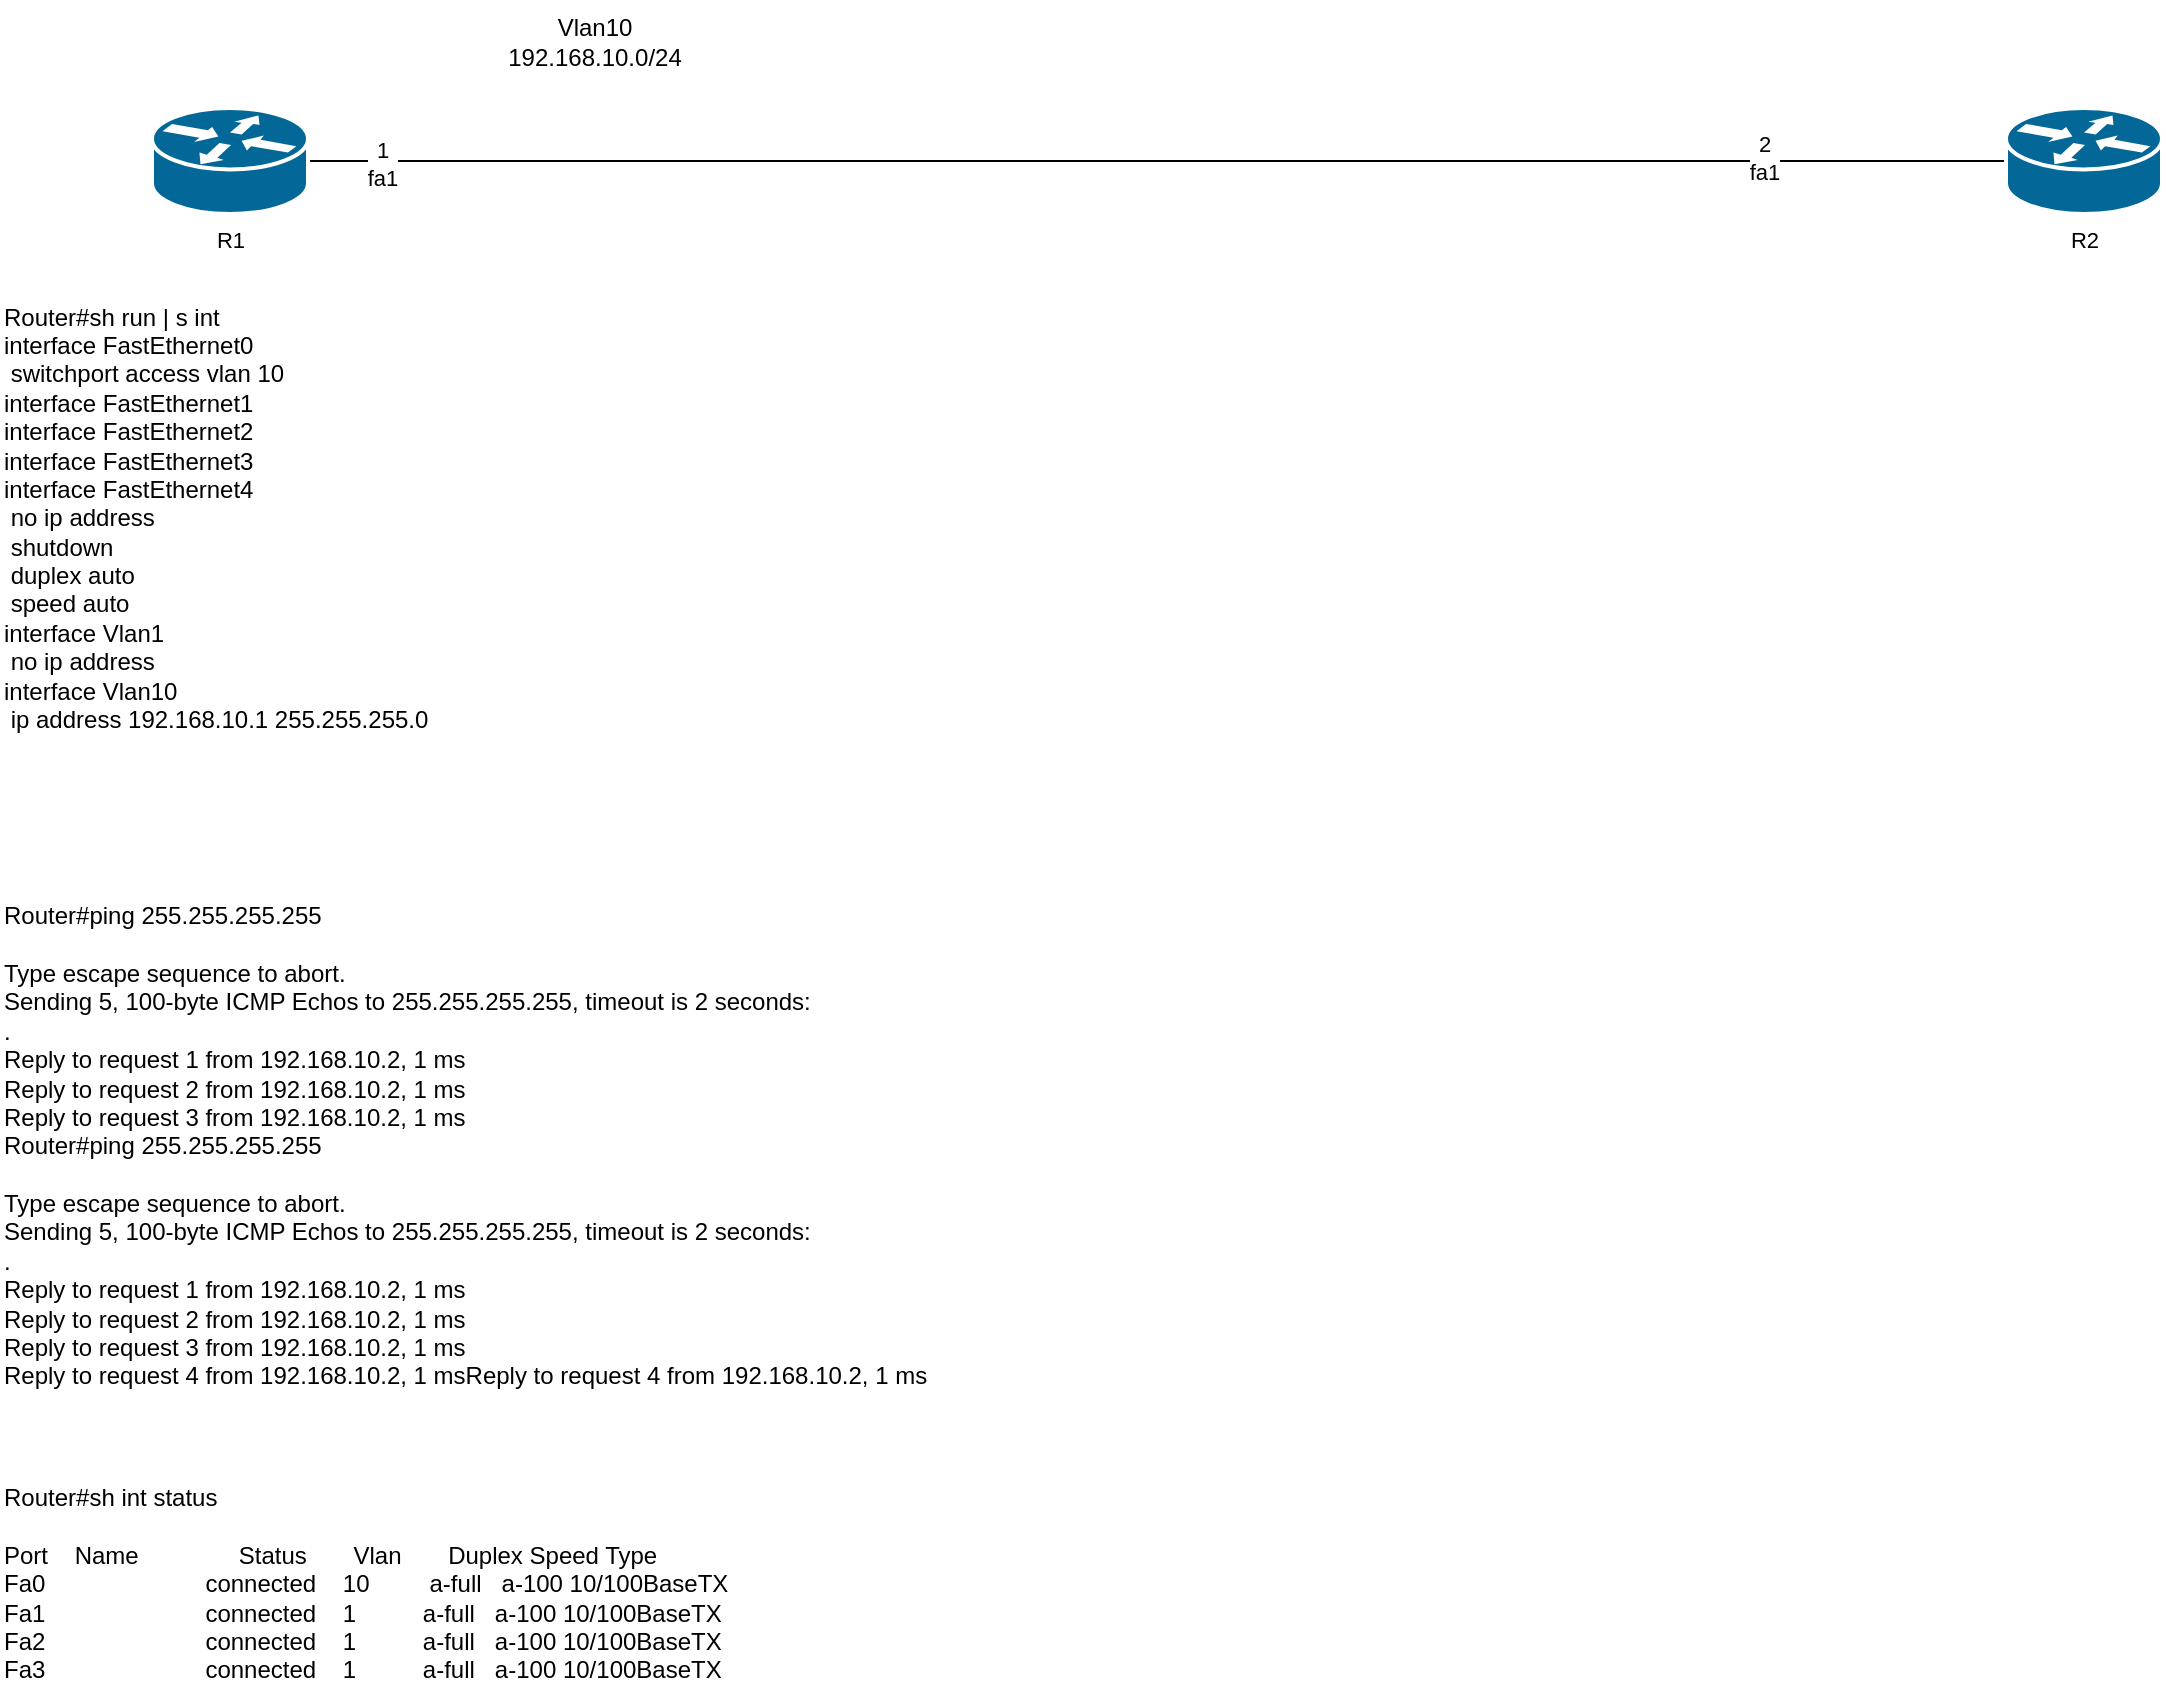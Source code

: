 <mxfile version="21.6.8" type="github">
  <diagram name="ページ1" id="yExcHWKLlnd8tCvUC9eo">
    <mxGraphModel dx="1914" dy="991" grid="0" gridSize="10" guides="1" tooltips="1" connect="1" arrows="1" fold="1" page="1" pageScale="1" pageWidth="827" pageHeight="1169" math="0" shadow="0">
      <root>
        <mxCell id="0" />
        <mxCell id="1" parent="0" />
        <mxCell id="5tt1Hlh8lrisDcBKcSsC-3" style="rounded=0;orthogonalLoop=1;jettySize=auto;html=1;exitX=1;exitY=0.5;exitDx=0;exitDy=0;exitPerimeter=0;endArrow=none;endFill=0;" parent="1" source="5tt1Hlh8lrisDcBKcSsC-1" target="5tt1Hlh8lrisDcBKcSsC-2" edge="1">
          <mxGeometry relative="1" as="geometry" />
        </mxCell>
        <mxCell id="5tt1Hlh8lrisDcBKcSsC-4" value="1&lt;br&gt;fa1" style="edgeLabel;html=1;align=center;verticalAlign=middle;resizable=0;points=[];" parent="5tt1Hlh8lrisDcBKcSsC-3" vertex="1" connectable="0">
          <mxGeometry x="-0.913" y="-1" relative="1" as="geometry">
            <mxPoint as="offset" />
          </mxGeometry>
        </mxCell>
        <mxCell id="5tt1Hlh8lrisDcBKcSsC-5" value="2&lt;br&gt;fa1" style="edgeLabel;html=1;align=center;verticalAlign=middle;resizable=0;points=[];" parent="5tt1Hlh8lrisDcBKcSsC-3" vertex="1" connectable="0">
          <mxGeometry x="0.666" y="-1" relative="1" as="geometry">
            <mxPoint x="21" y="-3" as="offset" />
          </mxGeometry>
        </mxCell>
        <mxCell id="5tt1Hlh8lrisDcBKcSsC-1" value="R1" style="shape=mxgraph.cisco.routers.router;sketch=0;html=1;pointerEvents=1;dashed=0;fillColor=#036897;strokeColor=#ffffff;strokeWidth=2;verticalLabelPosition=bottom;verticalAlign=top;align=center;outlineConnect=0;fontFamily=Helvetica;fontSize=11;fontColor=default;" parent="1" vertex="1">
          <mxGeometry x="178" y="61" width="78" height="53" as="geometry" />
        </mxCell>
        <mxCell id="5tt1Hlh8lrisDcBKcSsC-2" value="R2" style="shape=mxgraph.cisco.routers.router;sketch=0;html=1;pointerEvents=1;dashed=0;fillColor=#036897;strokeColor=#ffffff;strokeWidth=2;verticalLabelPosition=bottom;verticalAlign=top;align=center;outlineConnect=0;fontFamily=Helvetica;fontSize=11;fontColor=default;" parent="1" vertex="1">
          <mxGeometry x="1105" y="61" width="78" height="53" as="geometry" />
        </mxCell>
        <mxCell id="5tt1Hlh8lrisDcBKcSsC-6" value="Vlan10&lt;br&gt;192.168.10.0/24" style="text;html=1;align=center;verticalAlign=middle;resizable=0;points=[];autosize=1;strokeColor=none;fillColor=none;" parent="1" vertex="1">
          <mxGeometry x="346" y="7" width="105" height="41" as="geometry" />
        </mxCell>
        <mxCell id="8fQAwc61Cpzisv9PJqPZ-1" value="&lt;div&gt;Router#sh run | s int&lt;/div&gt;&lt;div&gt;interface FastEthernet0&lt;/div&gt;&lt;div&gt;&amp;nbsp;switchport access vlan 10&lt;/div&gt;&lt;div&gt;interface FastEthernet1&lt;/div&gt;&lt;div&gt;interface FastEthernet2&lt;/div&gt;&lt;div&gt;interface FastEthernet3&lt;/div&gt;&lt;div&gt;interface FastEthernet4&lt;/div&gt;&lt;div&gt;&amp;nbsp;no ip address&lt;/div&gt;&lt;div&gt;&amp;nbsp;shutdown&lt;/div&gt;&lt;div&gt;&amp;nbsp;duplex auto&lt;/div&gt;&lt;div&gt;&amp;nbsp;speed auto&lt;/div&gt;&lt;div&gt;interface Vlan1&lt;/div&gt;&lt;div&gt;&amp;nbsp;no ip address&lt;/div&gt;&lt;div&gt;interface Vlan10&lt;/div&gt;&lt;div&gt;&amp;nbsp;ip address 192.168.10.1 255.255.255.0&lt;/div&gt;" style="text;html=1;align=left;verticalAlign=middle;resizable=0;points=[];autosize=1;strokeColor=none;fillColor=none;" vertex="1" parent="1">
          <mxGeometry x="102" y="152" width="230" height="228" as="geometry" />
        </mxCell>
        <mxCell id="8fQAwc61Cpzisv9PJqPZ-2" value="&lt;div&gt;Router#ping 255.255.255.255&lt;/div&gt;&lt;div&gt;&lt;br&gt;&lt;/div&gt;&lt;div&gt;Type escape sequence to abort.&lt;/div&gt;&lt;div&gt;Sending 5, 100-byte ICMP Echos to 255.255.255.255, timeout is 2 seconds:&lt;/div&gt;&lt;div&gt;.&lt;/div&gt;&lt;div&gt;Reply to request 1 from 192.168.10.2, 1 ms&lt;/div&gt;&lt;div&gt;Reply to request 2 from 192.168.10.2, 1 ms&lt;/div&gt;&lt;div&gt;Reply to request 3 from 192.168.10.2, 1 ms&lt;/div&gt;&lt;div&gt;Router#ping 255.255.255.255&lt;/div&gt;&lt;div&gt;&lt;br&gt;&lt;/div&gt;&lt;div&gt;Type escape sequence to abort.&lt;/div&gt;&lt;div&gt;Sending 5, 100-byte ICMP Echos to 255.255.255.255, timeout is 2 seconds:&lt;/div&gt;&lt;div&gt;.&lt;/div&gt;&lt;div&gt;Reply to request 1 from 192.168.10.2, 1 ms&lt;/div&gt;&lt;div&gt;Reply to request 2 from 192.168.10.2, 1 ms&lt;/div&gt;&lt;div&gt;Reply to request 3 from 192.168.10.2, 1 ms&lt;/div&gt;&lt;div&gt;Reply to request 4 from 192.168.10.2, 1 msReply to request 4 from 192.168.10.2, 1 ms&lt;/div&gt;" style="text;html=1;align=left;verticalAlign=middle;resizable=0;points=[];autosize=1;strokeColor=none;fillColor=none;fontSize=12;fontFamily=Helvetica;fontColor=default;" vertex="1" parent="1">
          <mxGeometry x="102" y="452" width="480" height="256" as="geometry" />
        </mxCell>
        <mxCell id="8fQAwc61Cpzisv9PJqPZ-3" value="&lt;div&gt;Router#sh int status&lt;/div&gt;&lt;div&gt;&lt;br&gt;&lt;/div&gt;&lt;div&gt;Port&amp;nbsp; &amp;nbsp; Name&amp;nbsp; &amp;nbsp; &amp;nbsp; &amp;nbsp; &amp;nbsp; &amp;nbsp; &amp;nbsp; &amp;nbsp;Status&amp;nbsp; &amp;nbsp; &amp;nbsp; &amp;nbsp;Vlan&amp;nbsp; &amp;nbsp; &amp;nbsp; &amp;nbsp;Duplex Speed Type&lt;/div&gt;&lt;div&gt;Fa0&amp;nbsp; &amp;nbsp; &amp;nbsp; &amp;nbsp; &amp;nbsp; &amp;nbsp; &amp;nbsp; &amp;nbsp; &amp;nbsp; &amp;nbsp; &amp;nbsp; &amp;nbsp; connected&amp;nbsp; &amp;nbsp; 10&amp;nbsp; &amp;nbsp; &amp;nbsp; &amp;nbsp; &amp;nbsp;a-full&amp;nbsp; &amp;nbsp;a-100 10/100BaseTX&lt;/div&gt;&lt;div&gt;Fa1&amp;nbsp; &amp;nbsp; &amp;nbsp; &amp;nbsp; &amp;nbsp; &amp;nbsp; &amp;nbsp; &amp;nbsp; &amp;nbsp; &amp;nbsp; &amp;nbsp; &amp;nbsp; connected&amp;nbsp; &amp;nbsp; 1&amp;nbsp; &amp;nbsp; &amp;nbsp; &amp;nbsp; &amp;nbsp; a-full&amp;nbsp; &amp;nbsp;a-100 10/100BaseTX&lt;/div&gt;&lt;div&gt;Fa2&amp;nbsp; &amp;nbsp; &amp;nbsp; &amp;nbsp; &amp;nbsp; &amp;nbsp; &amp;nbsp; &amp;nbsp; &amp;nbsp; &amp;nbsp; &amp;nbsp; &amp;nbsp; connected&amp;nbsp; &amp;nbsp; 1&amp;nbsp; &amp;nbsp; &amp;nbsp; &amp;nbsp; &amp;nbsp; a-full&amp;nbsp; &amp;nbsp;a-100 10/100BaseTX&lt;/div&gt;&lt;div&gt;Fa3&amp;nbsp; &amp;nbsp; &amp;nbsp; &amp;nbsp; &amp;nbsp; &amp;nbsp; &amp;nbsp; &amp;nbsp; &amp;nbsp; &amp;nbsp; &amp;nbsp; &amp;nbsp; connected&amp;nbsp; &amp;nbsp; 1&amp;nbsp; &amp;nbsp; &amp;nbsp; &amp;nbsp; &amp;nbsp; a-full&amp;nbsp; &amp;nbsp;a-100 10/100BaseTX&lt;/div&gt;" style="text;html=1;align=left;verticalAlign=middle;resizable=0;points=[];autosize=1;strokeColor=none;fillColor=none;fontSize=12;fontFamily=Helvetica;fontColor=default;" vertex="1" parent="1">
          <mxGeometry x="102" y="742" width="380" height="113" as="geometry" />
        </mxCell>
      </root>
    </mxGraphModel>
  </diagram>
</mxfile>
